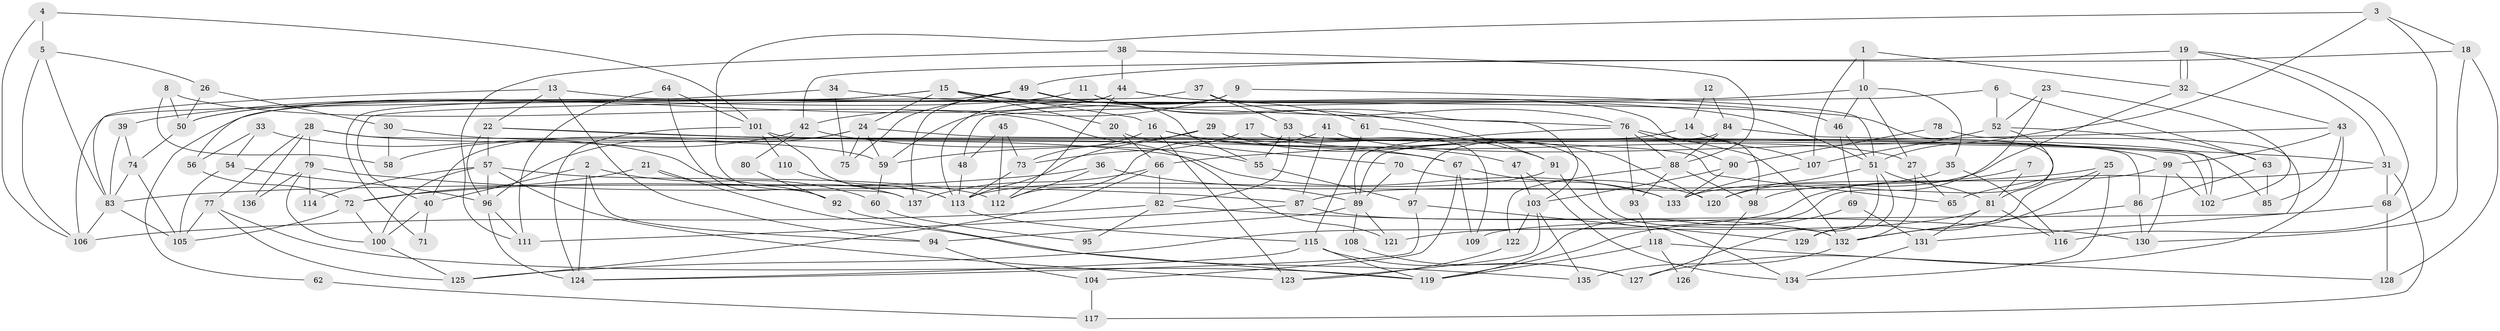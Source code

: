 // coarse degree distribution, {5: 0.14736842105263157, 4: 0.14736842105263157, 6: 0.10526315789473684, 3: 0.2736842105263158, 2: 0.10526315789473684, 8: 0.11578947368421053, 10: 0.010526315789473684, 7: 0.06315789473684211, 9: 0.021052631578947368, 12: 0.010526315789473684}
// Generated by graph-tools (version 1.1) at 2025/24/03/03/25 07:24:03]
// undirected, 137 vertices, 274 edges
graph export_dot {
graph [start="1"]
  node [color=gray90,style=filled];
  1;
  2;
  3;
  4;
  5;
  6;
  7;
  8;
  9;
  10;
  11;
  12;
  13;
  14;
  15;
  16;
  17;
  18;
  19;
  20;
  21;
  22;
  23;
  24;
  25;
  26;
  27;
  28;
  29;
  30;
  31;
  32;
  33;
  34;
  35;
  36;
  37;
  38;
  39;
  40;
  41;
  42;
  43;
  44;
  45;
  46;
  47;
  48;
  49;
  50;
  51;
  52;
  53;
  54;
  55;
  56;
  57;
  58;
  59;
  60;
  61;
  62;
  63;
  64;
  65;
  66;
  67;
  68;
  69;
  70;
  71;
  72;
  73;
  74;
  75;
  76;
  77;
  78;
  79;
  80;
  81;
  82;
  83;
  84;
  85;
  86;
  87;
  88;
  89;
  90;
  91;
  92;
  93;
  94;
  95;
  96;
  97;
  98;
  99;
  100;
  101;
  102;
  103;
  104;
  105;
  106;
  107;
  108;
  109;
  110;
  111;
  112;
  113;
  114;
  115;
  116;
  117;
  118;
  119;
  120;
  121;
  122;
  123;
  124;
  125;
  126;
  127;
  128;
  129;
  130;
  131;
  132;
  133;
  134;
  135;
  136;
  137;
  1 -- 107;
  1 -- 32;
  1 -- 10;
  2 -- 40;
  2 -- 124;
  2 -- 60;
  2 -- 94;
  3 -- 116;
  3 -- 51;
  3 -- 18;
  3 -- 137;
  4 -- 5;
  4 -- 101;
  4 -- 106;
  5 -- 83;
  5 -- 106;
  5 -- 26;
  6 -- 48;
  6 -- 63;
  6 -- 52;
  7 -- 125;
  7 -- 81;
  8 -- 50;
  8 -- 121;
  8 -- 58;
  9 -- 51;
  9 -- 42;
  9 -- 113;
  10 -- 46;
  10 -- 27;
  10 -- 35;
  10 -- 59;
  11 -- 103;
  11 -- 91;
  11 -- 50;
  12 -- 14;
  12 -- 84;
  13 -- 94;
  13 -- 83;
  13 -- 22;
  13 -- 81;
  14 -- 107;
  14 -- 97;
  15 -- 51;
  15 -- 24;
  15 -- 16;
  15 -- 20;
  15 -- 50;
  15 -- 56;
  16 -- 67;
  16 -- 47;
  16 -- 73;
  16 -- 123;
  17 -- 27;
  17 -- 109;
  17 -- 73;
  18 -- 130;
  18 -- 49;
  18 -- 128;
  19 -- 68;
  19 -- 32;
  19 -- 32;
  19 -- 31;
  19 -- 42;
  20 -- 70;
  20 -- 66;
  21 -- 72;
  21 -- 135;
  21 -- 92;
  22 -- 57;
  22 -- 31;
  22 -- 67;
  22 -- 96;
  23 -- 102;
  23 -- 52;
  23 -- 98;
  24 -- 96;
  24 -- 59;
  24 -- 40;
  24 -- 75;
  24 -- 85;
  25 -- 83;
  25 -- 132;
  25 -- 129;
  25 -- 134;
  26 -- 50;
  26 -- 30;
  27 -- 65;
  27 -- 132;
  28 -- 77;
  28 -- 79;
  28 -- 65;
  28 -- 133;
  28 -- 136;
  29 -- 132;
  29 -- 113;
  29 -- 59;
  29 -- 120;
  30 -- 59;
  30 -- 58;
  31 -- 65;
  31 -- 68;
  31 -- 117;
  32 -- 43;
  32 -- 120;
  33 -- 56;
  33 -- 137;
  33 -- 54;
  34 -- 39;
  34 -- 75;
  34 -- 76;
  35 -- 87;
  35 -- 116;
  36 -- 89;
  36 -- 72;
  36 -- 112;
  37 -- 53;
  37 -- 40;
  37 -- 76;
  38 -- 111;
  38 -- 44;
  38 -- 88;
  39 -- 74;
  39 -- 83;
  40 -- 100;
  40 -- 71;
  41 -- 99;
  41 -- 112;
  41 -- 87;
  42 -- 58;
  42 -- 55;
  42 -- 80;
  43 -- 127;
  43 -- 66;
  43 -- 85;
  43 -- 99;
  44 -- 98;
  44 -- 46;
  44 -- 62;
  44 -- 71;
  44 -- 112;
  45 -- 112;
  45 -- 73;
  45 -- 48;
  46 -- 69;
  46 -- 51;
  47 -- 103;
  47 -- 134;
  48 -- 113;
  49 -- 61;
  49 -- 55;
  49 -- 75;
  49 -- 106;
  49 -- 137;
  50 -- 74;
  51 -- 129;
  51 -- 120;
  51 -- 81;
  51 -- 127;
  52 -- 63;
  52 -- 107;
  52 -- 119;
  53 -- 82;
  53 -- 55;
  53 -- 86;
  54 -- 96;
  54 -- 105;
  55 -- 97;
  56 -- 72;
  57 -- 123;
  57 -- 112;
  57 -- 96;
  57 -- 100;
  57 -- 114;
  59 -- 60;
  60 -- 95;
  61 -- 91;
  61 -- 115;
  62 -- 117;
  63 -- 86;
  63 -- 85;
  64 -- 111;
  64 -- 92;
  64 -- 101;
  66 -- 137;
  66 -- 82;
  66 -- 125;
  67 -- 133;
  67 -- 104;
  67 -- 109;
  68 -- 128;
  68 -- 109;
  69 -- 131;
  69 -- 119;
  70 -- 120;
  70 -- 89;
  72 -- 100;
  72 -- 105;
  73 -- 113;
  74 -- 83;
  74 -- 105;
  76 -- 88;
  76 -- 89;
  76 -- 90;
  76 -- 93;
  76 -- 132;
  77 -- 119;
  77 -- 105;
  77 -- 125;
  78 -- 131;
  78 -- 90;
  79 -- 87;
  79 -- 100;
  79 -- 114;
  79 -- 136;
  80 -- 92;
  81 -- 116;
  81 -- 121;
  81 -- 131;
  82 -- 106;
  82 -- 95;
  82 -- 130;
  83 -- 105;
  83 -- 106;
  84 -- 102;
  84 -- 88;
  84 -- 89;
  86 -- 132;
  86 -- 130;
  87 -- 132;
  87 -- 111;
  88 -- 93;
  88 -- 98;
  88 -- 122;
  89 -- 94;
  89 -- 108;
  89 -- 121;
  90 -- 133;
  90 -- 103;
  91 -- 134;
  91 -- 113;
  92 -- 119;
  93 -- 118;
  94 -- 104;
  96 -- 111;
  96 -- 124;
  97 -- 124;
  97 -- 129;
  98 -- 126;
  99 -- 130;
  99 -- 102;
  99 -- 133;
  100 -- 125;
  101 -- 113;
  101 -- 102;
  101 -- 110;
  101 -- 124;
  103 -- 122;
  103 -- 123;
  103 -- 135;
  104 -- 117;
  107 -- 133;
  108 -- 127;
  110 -- 113;
  113 -- 115;
  115 -- 124;
  115 -- 119;
  115 -- 127;
  118 -- 119;
  118 -- 126;
  118 -- 128;
  122 -- 123;
  131 -- 134;
  132 -- 135;
}
